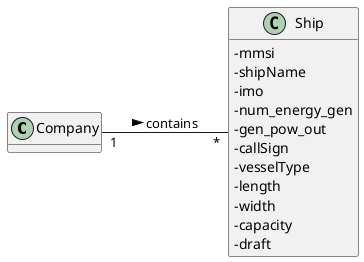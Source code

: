 @startuml
'https://plantuml.com/class-diagram

hide methods
left to right direction
skinparam classAttributeIconSize 0

class Company
class Ship

Company "1" -- "*" Ship: contains >


class Company {

}

class Ship{
 - mmsi
 - shipName
 - imo
 - num_energy_gen
 - gen_pow_out
 - callSign
 - vesselType
 - length
 - width
 - capacity
 - draft
}

@enduml